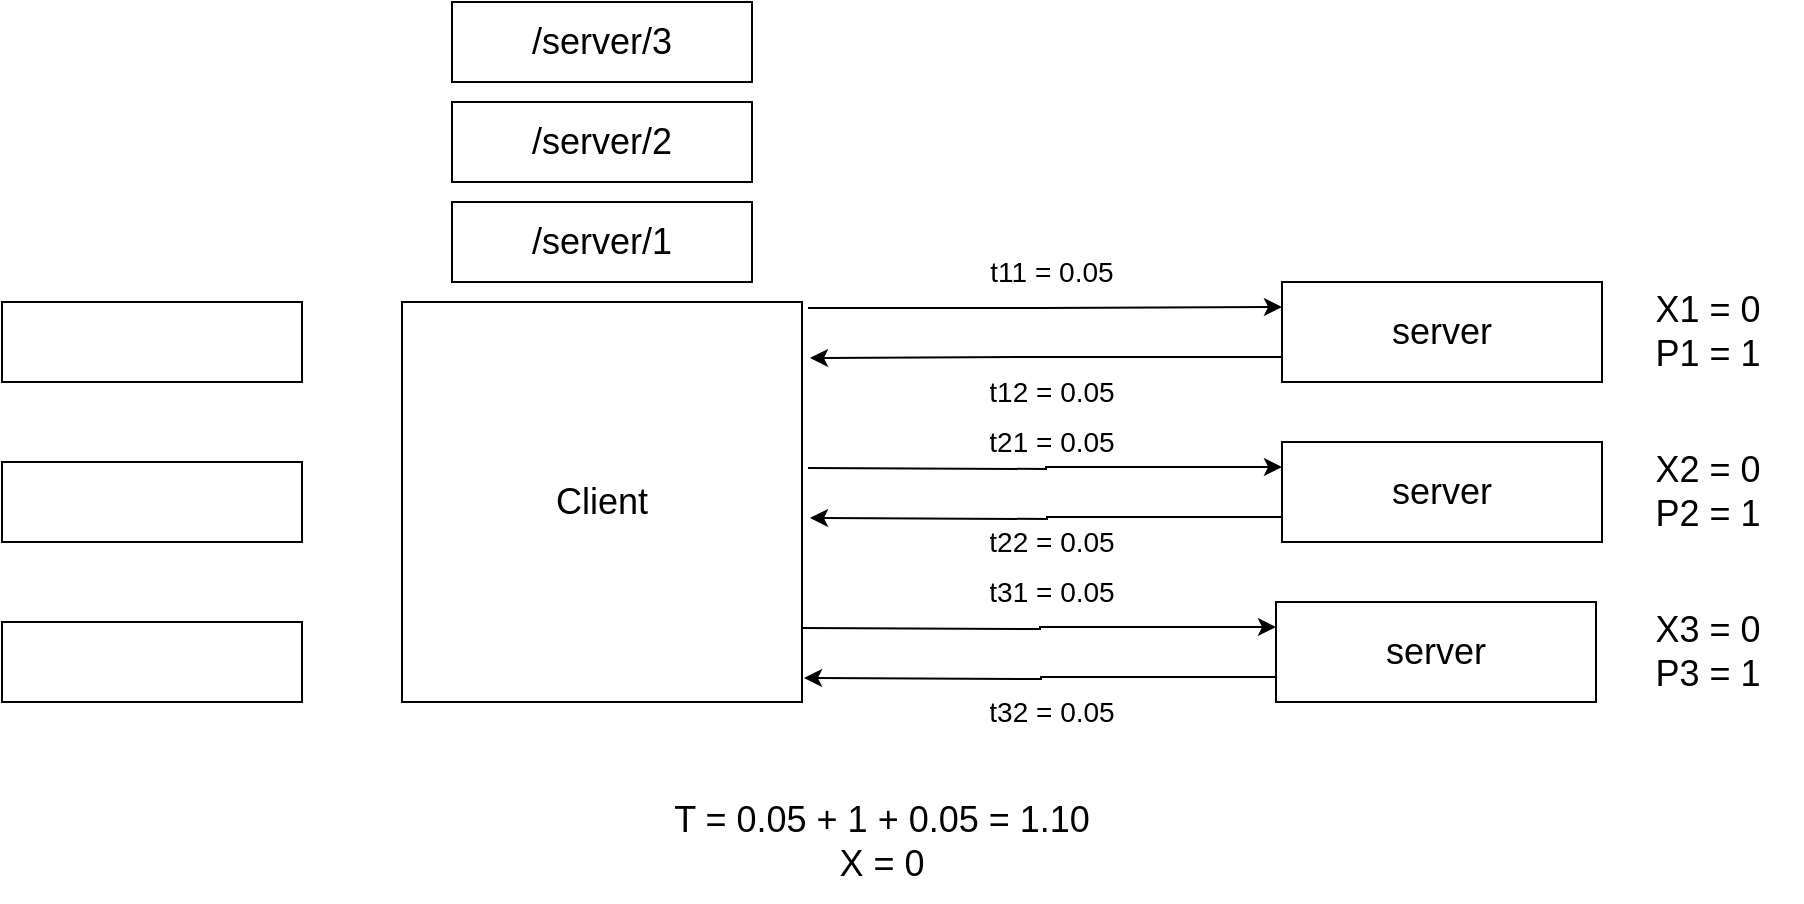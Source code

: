 <mxfile version="11.3.0" type="device" pages="1"><diagram id="Er1aV1ugC9-8SfUy8B8p" name="Page-1"><mxGraphModel dx="1092" dy="1950" grid="1" gridSize="10" guides="1" tooltips="1" connect="1" arrows="1" fold="1" page="1" pageScale="1" pageWidth="826" pageHeight="1169" math="0" shadow="0"><root><mxCell id="0"/><mxCell id="1" parent="0"/><mxCell id="qWyymiY3wK-ePTPxsgIl-4" value="" style="rounded=0;whiteSpace=wrap;html=1;" parent="1" vertex="1"><mxGeometry x="20" y="80" width="150" height="40" as="geometry"/></mxCell><mxCell id="qWyymiY3wK-ePTPxsgIl-5" value="" style="rounded=0;whiteSpace=wrap;html=1;" parent="1" vertex="1"><mxGeometry x="20" y="160" width="150" height="40" as="geometry"/></mxCell><mxCell id="qWyymiY3wK-ePTPxsgIl-6" value="" style="rounded=0;whiteSpace=wrap;html=1;" parent="1" vertex="1"><mxGeometry x="20" y="240" width="150" height="40" as="geometry"/></mxCell><mxCell id="qWyymiY3wK-ePTPxsgIl-9" value="&lt;font style=&quot;font-size: 18px&quot;&gt;Client&lt;/font&gt;" style="whiteSpace=wrap;html=1;aspect=fixed;" parent="1" vertex="1"><mxGeometry x="220" y="80" width="200" height="200" as="geometry"/></mxCell><mxCell id="AwVjeT6Di6_5vZkV0k5D-50" style="edgeStyle=orthogonalEdgeStyle;rounded=0;orthogonalLoop=1;jettySize=auto;html=1;exitX=1.015;exitY=0.015;exitDx=0;exitDy=0;entryX=0;entryY=0.25;entryDx=0;entryDy=0;exitPerimeter=0;" parent="1" source="qWyymiY3wK-ePTPxsgIl-9" target="AwVjeT6Di6_5vZkV0k5D-1" edge="1"><mxGeometry relative="1" as="geometry"/></mxCell><mxCell id="AwVjeT6Di6_5vZkV0k5D-51" style="edgeStyle=orthogonalEdgeStyle;rounded=0;orthogonalLoop=1;jettySize=auto;html=1;exitX=0;exitY=0.75;exitDx=0;exitDy=0;entryX=1.02;entryY=0.14;entryDx=0;entryDy=0;entryPerimeter=0;" parent="1" source="AwVjeT6Di6_5vZkV0k5D-1" target="qWyymiY3wK-ePTPxsgIl-9" edge="1"><mxGeometry relative="1" as="geometry"/></mxCell><mxCell id="AwVjeT6Di6_5vZkV0k5D-1" value="&lt;span style=&quot;white-space: normal&quot;&gt;&lt;font style=&quot;font-size: 18px&quot;&gt;server&lt;br&gt;&lt;/font&gt;&lt;/span&gt;" style="rounded=0;whiteSpace=wrap;html=1;" parent="1" vertex="1"><mxGeometry x="660" y="70" width="160" height="50" as="geometry"/></mxCell><UserObject label="&lt;font style=&quot;font-size: 18px&quot;&gt;T = 0.05 + 1 + 0.05 = 1.10&lt;br&gt;X = 0&lt;br&gt;&lt;/font&gt;" placeholders="1" name="Variable" id="AwVjeT6Di6_5vZkV0k5D-9"><mxCell style="text;html=1;strokeColor=none;fillColor=none;align=center;verticalAlign=middle;whiteSpace=wrap;overflow=hidden;" parent="1" vertex="1"><mxGeometry x="20" y="320" width="880" height="60" as="geometry"/></mxCell></UserObject><mxCell id="AwVjeT6Di6_5vZkV0k5D-57" style="edgeStyle=orthogonalEdgeStyle;rounded=0;orthogonalLoop=1;jettySize=auto;html=1;exitX=1.015;exitY=0.015;exitDx=0;exitDy=0;entryX=0;entryY=0.25;entryDx=0;entryDy=0;exitPerimeter=0;" parent="1" target="AwVjeT6Di6_5vZkV0k5D-59" edge="1"><mxGeometry relative="1" as="geometry"><mxPoint x="423" y="163" as="sourcePoint"/></mxGeometry></mxCell><mxCell id="AwVjeT6Di6_5vZkV0k5D-58" style="edgeStyle=orthogonalEdgeStyle;rounded=0;orthogonalLoop=1;jettySize=auto;html=1;exitX=0;exitY=0.75;exitDx=0;exitDy=0;entryX=1.02;entryY=0.14;entryDx=0;entryDy=0;entryPerimeter=0;" parent="1" source="AwVjeT6Di6_5vZkV0k5D-59" edge="1"><mxGeometry relative="1" as="geometry"><mxPoint x="424" y="188" as="targetPoint"/></mxGeometry></mxCell><mxCell id="AwVjeT6Di6_5vZkV0k5D-59" value="&lt;span style=&quot;white-space: normal&quot;&gt;&lt;font style=&quot;font-size: 18px&quot;&gt;server&lt;br&gt;&lt;/font&gt;&lt;/span&gt;" style="rounded=0;whiteSpace=wrap;html=1;" parent="1" vertex="1"><mxGeometry x="660" y="150" width="160" height="50" as="geometry"/></mxCell><mxCell id="AwVjeT6Di6_5vZkV0k5D-60" style="edgeStyle=orthogonalEdgeStyle;rounded=0;orthogonalLoop=1;jettySize=auto;html=1;exitX=1.015;exitY=0.015;exitDx=0;exitDy=0;entryX=0;entryY=0.25;entryDx=0;entryDy=0;exitPerimeter=0;" parent="1" target="AwVjeT6Di6_5vZkV0k5D-62" edge="1"><mxGeometry relative="1" as="geometry"><mxPoint x="420" y="243" as="sourcePoint"/></mxGeometry></mxCell><mxCell id="AwVjeT6Di6_5vZkV0k5D-61" style="edgeStyle=orthogonalEdgeStyle;rounded=0;orthogonalLoop=1;jettySize=auto;html=1;exitX=0;exitY=0.75;exitDx=0;exitDy=0;entryX=1.02;entryY=0.14;entryDx=0;entryDy=0;entryPerimeter=0;" parent="1" source="AwVjeT6Di6_5vZkV0k5D-62" edge="1"><mxGeometry relative="1" as="geometry"><mxPoint x="421" y="268" as="targetPoint"/></mxGeometry></mxCell><mxCell id="AwVjeT6Di6_5vZkV0k5D-62" value="&lt;span style=&quot;white-space: normal&quot;&gt;&lt;font style=&quot;font-size: 18px&quot;&gt;server&lt;br&gt;&lt;/font&gt;&lt;/span&gt;" style="rounded=0;whiteSpace=wrap;html=1;" parent="1" vertex="1"><mxGeometry x="657" y="230" width="160" height="50" as="geometry"/></mxCell><mxCell id="AwVjeT6Di6_5vZkV0k5D-64" value="&lt;span style=&quot;font-size: 18px ; white-space: normal&quot;&gt;/server/1&lt;/span&gt;" style="rounded=0;whiteSpace=wrap;html=1;" parent="1" vertex="1"><mxGeometry x="245" y="30" width="150" height="40" as="geometry"/></mxCell><mxCell id="AwVjeT6Di6_5vZkV0k5D-65" value="&lt;span style=&quot;font-size: 18px ; white-space: normal&quot;&gt;/server/2&lt;/span&gt;" style="rounded=0;whiteSpace=wrap;html=1;" parent="1" vertex="1"><mxGeometry x="245" y="-20" width="150" height="40" as="geometry"/></mxCell><mxCell id="AwVjeT6Di6_5vZkV0k5D-66" value="&lt;span style=&quot;font-size: 18px ; white-space: normal&quot;&gt;/server/3&lt;/span&gt;" style="rounded=0;whiteSpace=wrap;html=1;" parent="1" vertex="1"><mxGeometry x="245" y="-70" width="150" height="40" as="geometry"/></mxCell><UserObject label="&lt;font style=&quot;font-size: 14px&quot;&gt;t11 = 0.05&lt;/font&gt;" placeholders="1" name="Variable" id="AwVjeT6Di6_5vZkV0k5D-67"><mxCell style="text;html=1;strokeColor=none;fillColor=none;align=center;verticalAlign=middle;whiteSpace=wrap;overflow=hidden;" parent="1" vertex="1"><mxGeometry x="500" y="50" width="90" height="30" as="geometry"/></mxCell></UserObject><UserObject label="&lt;font style=&quot;font-size: 14px&quot;&gt;t12 = 0.05&lt;/font&gt;" placeholders="1" name="Variable" id="AwVjeT6Di6_5vZkV0k5D-68"><mxCell style="text;html=1;strokeColor=none;fillColor=none;align=center;verticalAlign=middle;whiteSpace=wrap;overflow=hidden;" parent="1" vertex="1"><mxGeometry x="500" y="110" width="90" height="30" as="geometry"/></mxCell></UserObject><UserObject label="&lt;font style=&quot;font-size: 14px&quot;&gt;t21 = 0.05&lt;/font&gt;" placeholders="1" name="Variable" id="AwVjeT6Di6_5vZkV0k5D-71"><mxCell style="text;html=1;strokeColor=none;fillColor=none;align=center;verticalAlign=middle;whiteSpace=wrap;overflow=hidden;" parent="1" vertex="1"><mxGeometry x="500" y="135" width="90" height="30" as="geometry"/></mxCell></UserObject><UserObject label="&lt;font style=&quot;font-size: 14px&quot;&gt;t22 = 0.05&lt;/font&gt;" placeholders="1" name="Variable" id="AwVjeT6Di6_5vZkV0k5D-72"><mxCell style="text;html=1;strokeColor=none;fillColor=none;align=center;verticalAlign=middle;whiteSpace=wrap;overflow=hidden;" parent="1" vertex="1"><mxGeometry x="500" y="185" width="90" height="30" as="geometry"/></mxCell></UserObject><UserObject label="&lt;font style=&quot;font-size: 14px&quot;&gt;t31 = 0.05&lt;/font&gt;" placeholders="1" name="Variable" id="AwVjeT6Di6_5vZkV0k5D-73"><mxCell style="text;html=1;strokeColor=none;fillColor=none;align=center;verticalAlign=middle;whiteSpace=wrap;overflow=hidden;" parent="1" vertex="1"><mxGeometry x="500" y="210" width="90" height="30" as="geometry"/></mxCell></UserObject><UserObject label="&lt;font style=&quot;font-size: 14px&quot;&gt;t32 = 0.05&lt;/font&gt;" placeholders="1" name="Variable" id="AwVjeT6Di6_5vZkV0k5D-74"><mxCell style="text;html=1;strokeColor=none;fillColor=none;align=center;verticalAlign=middle;whiteSpace=wrap;overflow=hidden;" parent="1" vertex="1"><mxGeometry x="500" y="270" width="90" height="30" as="geometry"/></mxCell></UserObject><UserObject label="&lt;font style=&quot;font-size: 18px&quot;&gt;X1 = 0&lt;br&gt;P1 = 1&lt;/font&gt;" placeholders="1" name="Variable" id="AwVjeT6Di6_5vZkV0k5D-75"><mxCell style="text;html=1;strokeColor=none;fillColor=none;align=center;verticalAlign=middle;whiteSpace=wrap;overflow=hidden;" parent="1" vertex="1"><mxGeometry x="826" y="70" width="94" height="50" as="geometry"/></mxCell></UserObject><UserObject label="&lt;font style=&quot;font-size: 18px&quot;&gt;X2 = 0&lt;br&gt;P2 = 1&lt;/font&gt;" placeholders="1" name="Variable" id="AwVjeT6Di6_5vZkV0k5D-76"><mxCell style="text;html=1;strokeColor=none;fillColor=none;align=center;verticalAlign=middle;whiteSpace=wrap;overflow=hidden;" parent="1" vertex="1"><mxGeometry x="826" y="150" width="94" height="50" as="geometry"/></mxCell></UserObject><UserObject label="&lt;font style=&quot;font-size: 18px&quot;&gt;X3 = 0&lt;br&gt;P3 = 1&lt;/font&gt;" placeholders="1" name="Variable" id="AwVjeT6Di6_5vZkV0k5D-77"><mxCell style="text;html=1;strokeColor=none;fillColor=none;align=center;verticalAlign=middle;whiteSpace=wrap;overflow=hidden;" parent="1" vertex="1"><mxGeometry x="826" y="230" width="94" height="50" as="geometry"/></mxCell></UserObject></root></mxGraphModel></diagram></mxfile>